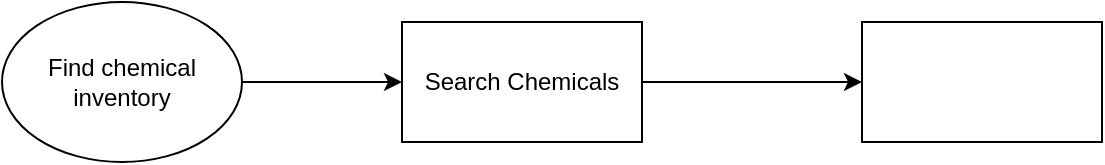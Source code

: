 <mxfile version="16.1.4" type="github">
  <diagram id="UeMNcBmSJwI6wQPhR4Q6" name="Page-1">
    <mxGraphModel dx="786" dy="445" grid="1" gridSize="10" guides="1" tooltips="1" connect="1" arrows="1" fold="1" page="1" pageScale="1" pageWidth="850" pageHeight="1100" math="0" shadow="0">
      <root>
        <mxCell id="0" />
        <mxCell id="1" parent="0" />
        <mxCell id="BOoTvwE34AEXeWANMqtE-3" value="" style="edgeStyle=orthogonalEdgeStyle;rounded=0;orthogonalLoop=1;jettySize=auto;html=1;" parent="1" source="BOoTvwE34AEXeWANMqtE-1" target="BOoTvwE34AEXeWANMqtE-2" edge="1">
          <mxGeometry relative="1" as="geometry" />
        </mxCell>
        <mxCell id="BOoTvwE34AEXeWANMqtE-1" value="Find chemical inventory" style="ellipse;whiteSpace=wrap;html=1;" parent="1" vertex="1">
          <mxGeometry x="40" y="160" width="120" height="80" as="geometry" />
        </mxCell>
        <mxCell id="BOoTvwE34AEXeWANMqtE-5" value="" style="edgeStyle=orthogonalEdgeStyle;rounded=0;orthogonalLoop=1;jettySize=auto;html=1;" parent="1" source="BOoTvwE34AEXeWANMqtE-2" target="BOoTvwE34AEXeWANMqtE-4" edge="1">
          <mxGeometry relative="1" as="geometry" />
        </mxCell>
        <mxCell id="BOoTvwE34AEXeWANMqtE-2" value="Search Chemicals" style="whiteSpace=wrap;html=1;" parent="1" vertex="1">
          <mxGeometry x="240" y="170" width="120" height="60" as="geometry" />
        </mxCell>
        <mxCell id="BOoTvwE34AEXeWANMqtE-4" value="" style="whiteSpace=wrap;html=1;" parent="1" vertex="1">
          <mxGeometry x="470" y="170" width="120" height="60" as="geometry" />
        </mxCell>
      </root>
    </mxGraphModel>
  </diagram>
</mxfile>
